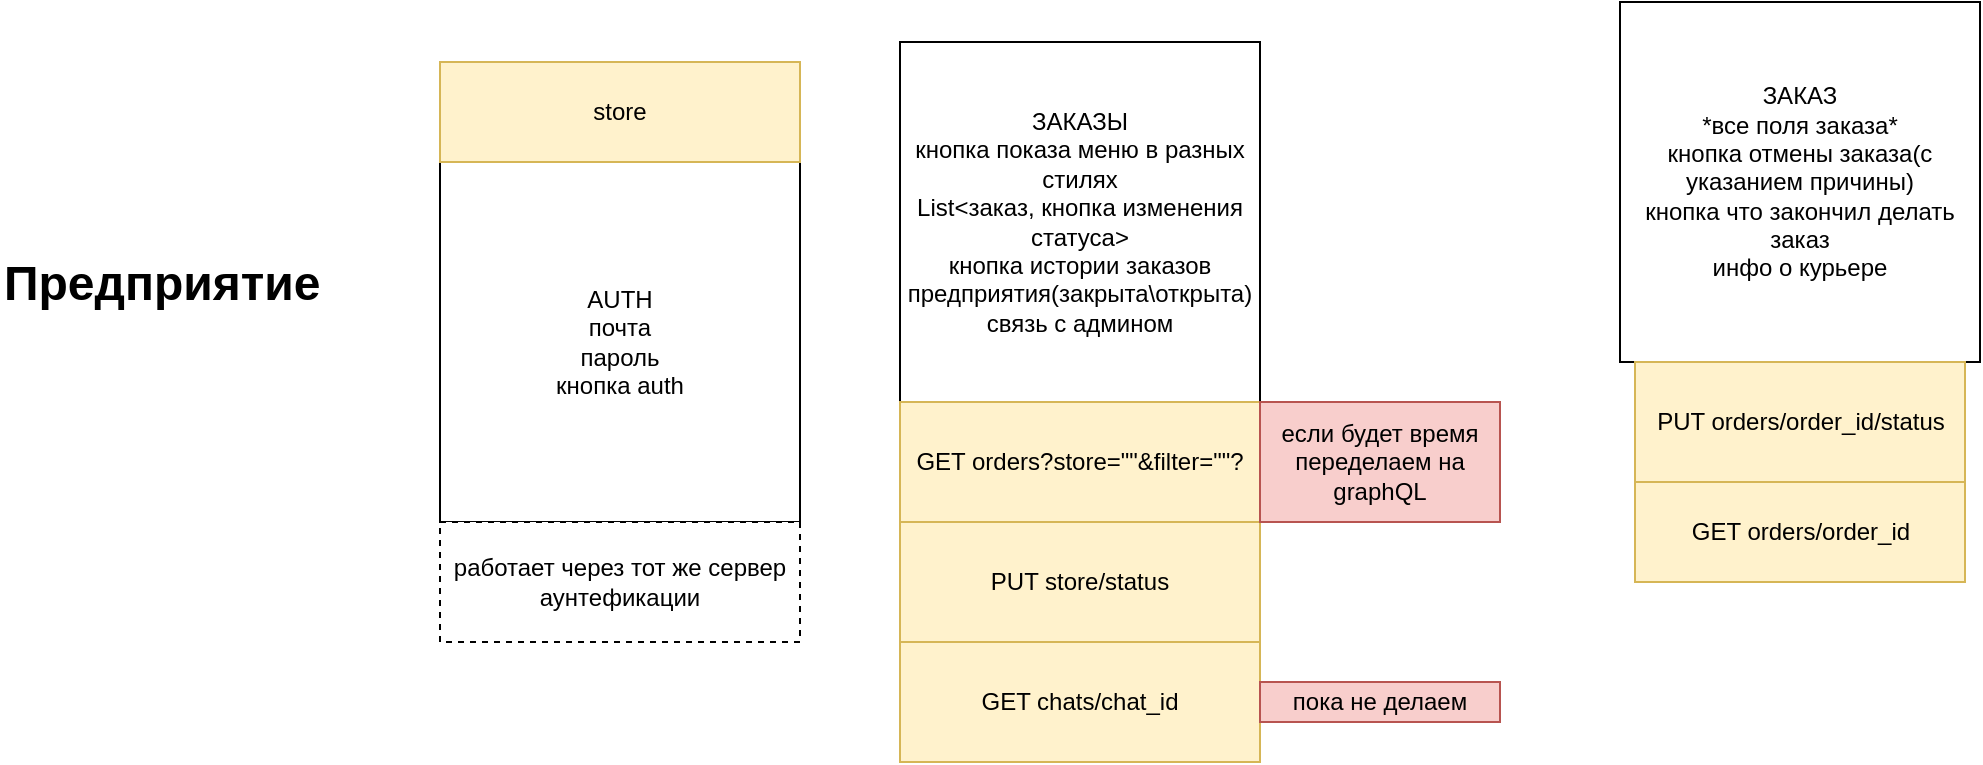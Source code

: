 <mxfile version="24.1.0" type="device">
  <diagram name="Страница — 1" id="XDdJCOj5BgrIff6nonp3">
    <mxGraphModel dx="1282" dy="1260" grid="1" gridSize="10" guides="1" tooltips="1" connect="1" arrows="1" fold="1" page="1" pageScale="1" pageWidth="650" pageHeight="200" math="0" shadow="0">
      <root>
        <mxCell id="0" />
        <mxCell id="1" parent="0" />
        <mxCell id="ga1eZ9HjU4N5ib0OzfGF-12" value="&lt;h1 style=&quot;margin-top: 0px;&quot;&gt;Предприятие&lt;/h1&gt;" style="text;html=1;whiteSpace=wrap;overflow=hidden;rounded=0;" parent="1" vertex="1">
          <mxGeometry x="-610" y="30" width="180" height="120" as="geometry" />
        </mxCell>
        <mxCell id="ga1eZ9HjU4N5ib0OzfGF-14" value="ЗАКАЗЫ&lt;div&gt;кнопка показа меню в разных стилях&lt;br&gt;&lt;/div&gt;&lt;div&gt;List&amp;lt;заказ,&amp;nbsp;&lt;span style=&quot;background-color: initial;&quot;&gt;кнопка изменения статуса&lt;/span&gt;&lt;span style=&quot;background-color: initial;&quot;&gt;&amp;gt;&lt;/span&gt;&lt;/div&gt;&lt;div&gt;&lt;span style=&quot;background-color: initial;&quot;&gt;кнопка истории заказов&lt;/span&gt;&lt;/div&gt;&lt;div&gt;предприятия(закрыта\открыта)&lt;/div&gt;&lt;div&gt;связь с админом&lt;/div&gt;" style="rounded=0;whiteSpace=wrap;html=1;" parent="1" vertex="1">
          <mxGeometry x="-160" y="-70" width="180" height="180" as="geometry" />
        </mxCell>
        <mxCell id="ga1eZ9HjU4N5ib0OzfGF-15" value="ЗАКАЗ&lt;div&gt;*все поля заказа*&lt;/div&gt;&lt;div&gt;кнопка отмены заказа(с указанием причины)&lt;br&gt;&lt;div&gt;кнопка что закончил делать заказ&lt;/div&gt;&lt;/div&gt;&lt;div&gt;&amp;nbsp;инфо о курьере&amp;nbsp;&lt;/div&gt;" style="rounded=0;whiteSpace=wrap;html=1;" parent="1" vertex="1">
          <mxGeometry x="200" y="-90" width="180" height="180" as="geometry" />
        </mxCell>
        <mxCell id="ga1eZ9HjU4N5ib0OzfGF-24" value="AUTH&lt;div&gt;почта&lt;/div&gt;&lt;div&gt;пароль&lt;/div&gt;&lt;div&gt;кнопка auth&lt;br&gt;&lt;/div&gt;" style="rounded=0;whiteSpace=wrap;html=1;" parent="1" vertex="1">
          <mxGeometry x="-390" y="-10" width="180" height="180" as="geometry" />
        </mxCell>
        <mxCell id="cdRjryzrLn3YSCzt9iaT-1" value="работает через тот же сервер аунтефикации" style="rounded=0;whiteSpace=wrap;html=1;dashed=1;" parent="1" vertex="1">
          <mxGeometry x="-390" y="170" width="180" height="60" as="geometry" />
        </mxCell>
        <mxCell id="cdRjryzrLn3YSCzt9iaT-2" value="GET orders?store=&quot;&quot;&amp;amp;filter=&quot;&quot;?" style="rounded=0;whiteSpace=wrap;html=1;fillColor=#fff2cc;strokeColor=#d6b656;" parent="1" vertex="1">
          <mxGeometry x="-160" y="110" width="180" height="60" as="geometry" />
        </mxCell>
        <mxCell id="cdRjryzrLn3YSCzt9iaT-4" value="PUT store/status&lt;span style=&quot;color: rgba(0, 0, 0, 0); font-family: monospace; font-size: 0px; text-align: start; text-wrap: nowrap;&quot;&gt;%3CmxGraphModel%3E%3Croot%3E%3CmxCell%20id%3D%220%22%2F%3E%3CmxCell%20id%3D%221%22%20parent%3D%220%22%2F%3E%3CmxCell%20id%3D%222%22%20value%3D%22GET%20store%2Forders%3Ffilter%22%20style%3D%22rounded%3D0%3BwhiteSpace%3Dwrap%3Bhtml%3D1%3BfillColor%3D%23fff2cc%3BstrokeColor%3D%23d6b656%3B%22%20vertex%3D%221%22%20parent%3D%221%22%3E%3CmxGeometry%20x%3D%22-100%22%20y%3D%2220%22%20width%3D%22180%22%20height%3D%2260%22%20as%3D%22geometry%22%2F%3E%3C%2FmxCell%3E%3C%2Froot%3E%3C%2FmxGraphModel%3E&lt;/span&gt;" style="rounded=0;whiteSpace=wrap;html=1;fillColor=#fff2cc;strokeColor=#d6b656;" parent="1" vertex="1">
          <mxGeometry x="-160" y="170" width="180" height="60" as="geometry" />
        </mxCell>
        <mxCell id="cdRjryzrLn3YSCzt9iaT-5" value="GET chats/chat_id" style="rounded=0;whiteSpace=wrap;html=1;fillColor=#fff2cc;strokeColor=#d6b656;" parent="1" vertex="1">
          <mxGeometry x="-160" y="230" width="180" height="60" as="geometry" />
        </mxCell>
        <mxCell id="cdRjryzrLn3YSCzt9iaT-7" value="пока не делаем" style="rounded=0;whiteSpace=wrap;html=1;fillColor=#f8cecc;strokeColor=#b85450;" parent="1" vertex="1">
          <mxGeometry x="20" y="250" width="120" height="20" as="geometry" />
        </mxCell>
        <mxCell id="cdRjryzrLn3YSCzt9iaT-8" value="если будет время переделаем на graphQL" style="rounded=0;whiteSpace=wrap;html=1;fillColor=#f8cecc;strokeColor=#b85450;" parent="1" vertex="1">
          <mxGeometry x="20" y="110" width="120" height="60" as="geometry" />
        </mxCell>
        <mxCell id="cdRjryzrLn3YSCzt9iaT-12" value="PUT orders/order_id/status" style="rounded=0;whiteSpace=wrap;html=1;fillColor=#fff2cc;strokeColor=#d6b656;" parent="1" vertex="1">
          <mxGeometry x="207.5" y="90" width="165" height="60" as="geometry" />
        </mxCell>
        <mxCell id="cdRjryzrLn3YSCzt9iaT-14" value="GET orders/order_id" style="rounded=0;whiteSpace=wrap;html=1;fillColor=#fff2cc;strokeColor=#d6b656;" parent="1" vertex="1">
          <mxGeometry x="207.5" y="150" width="165" height="50" as="geometry" />
        </mxCell>
        <mxCell id="AZcYrhJ-Jv6pQ9vdr_tG-1" value="store" style="rounded=0;whiteSpace=wrap;html=1;fillColor=#fff2cc;strokeColor=#d6b656;" parent="1" vertex="1">
          <mxGeometry x="-390" y="-60" width="180" height="50" as="geometry" />
        </mxCell>
      </root>
    </mxGraphModel>
  </diagram>
</mxfile>
